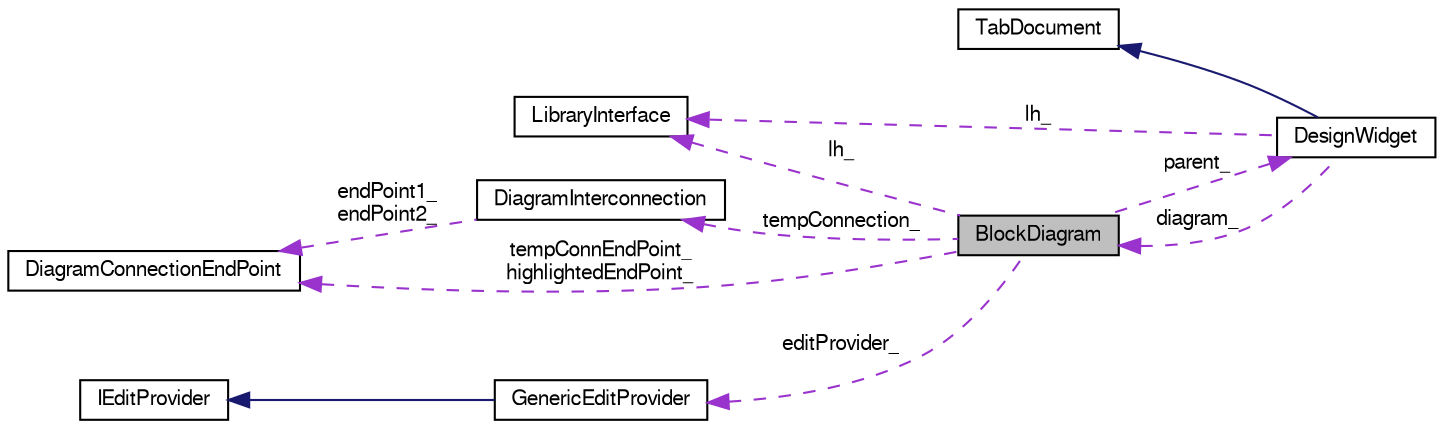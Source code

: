 digraph G
{
  bgcolor="transparent";
  edge [fontname="FreeSans",fontsize=10,labelfontname="FreeSans",labelfontsize=10];
  node [fontname="FreeSans",fontsize=10,shape=record];
  rankdir=LR;
  Node1 [label="BlockDiagram",height=0.2,width=0.4,color="black", fillcolor="grey75", style="filled" fontcolor="black"];
  Node2 -> Node1 [dir=back,color="darkorchid3",fontsize=10,style="dashed",label="parent_",fontname="FreeSans"];
  Node2 [label="DesignWidget",height=0.2,width=0.4,color="black",URL="$class_design_widget.html",tooltip="DesignWidget is used to edit and view one design."];
  Node3 -> Node2 [dir=back,color="midnightblue",fontsize=10,style="solid",fontname="FreeSans"];
  Node3 [label="TabDocument",height=0.2,width=0.4,color="black",URL="$class_tab_document.html",tooltip="TabDocument class."];
  Node4 -> Node2 [dir=back,color="darkorchid3",fontsize=10,style="dashed",label="lh_",fontname="FreeSans"];
  Node4 [label="LibraryInterface",height=0.2,width=0.4,color="black",URL="$class_library_interface.html",tooltip="LibraryInterface defines an interface to operate the IP-Xact-library."];
  Node1 -> Node2 [dir=back,color="darkorchid3",fontsize=10,style="dashed",label="diagram_",fontname="FreeSans"];
  Node5 -> Node1 [dir=back,color="darkorchid3",fontsize=10,style="dashed",label="tempConnection_",fontname="FreeSans"];
  Node5 [label="DiagramInterconnection",height=0.2,width=0.4,color="black",URL="$class_diagram_interconnection.html",tooltip="DiagramInterconnection represents graphically an IP-XACT interconnection."];
  Node6 -> Node5 [dir=back,color="darkorchid3",fontsize=10,style="dashed",label="endPoint1_\nendPoint2_",fontname="FreeSans"];
  Node6 [label="DiagramConnectionEndPoint",height=0.2,width=0.4,color="black",URL="$class_diagram_connection_end_point.html",tooltip="DiagramConnectionEndPoint interface."];
  Node4 -> Node1 [dir=back,color="darkorchid3",fontsize=10,style="dashed",label="lh_",fontname="FreeSans"];
  Node6 -> Node1 [dir=back,color="darkorchid3",fontsize=10,style="dashed",label="tempConnEndPoint_\nhighlightedEndPoint_",fontname="FreeSans"];
  Node7 -> Node1 [dir=back,color="darkorchid3",fontsize=10,style="dashed",label="editProvider_",fontname="FreeSans"];
  Node7 [label="GenericEditProvider",height=0.2,width=0.4,color="black",URL="$class_generic_edit_provider.html",tooltip="GenericEditProvider class."];
  Node8 -> Node7 [dir=back,color="midnightblue",fontsize=10,style="solid",fontname="FreeSans"];
  Node8 [label="IEditProvider",height=0.2,width=0.4,color="black",URL="$class_i_edit_provider.html",tooltip="IEditProvider interface."];
}
